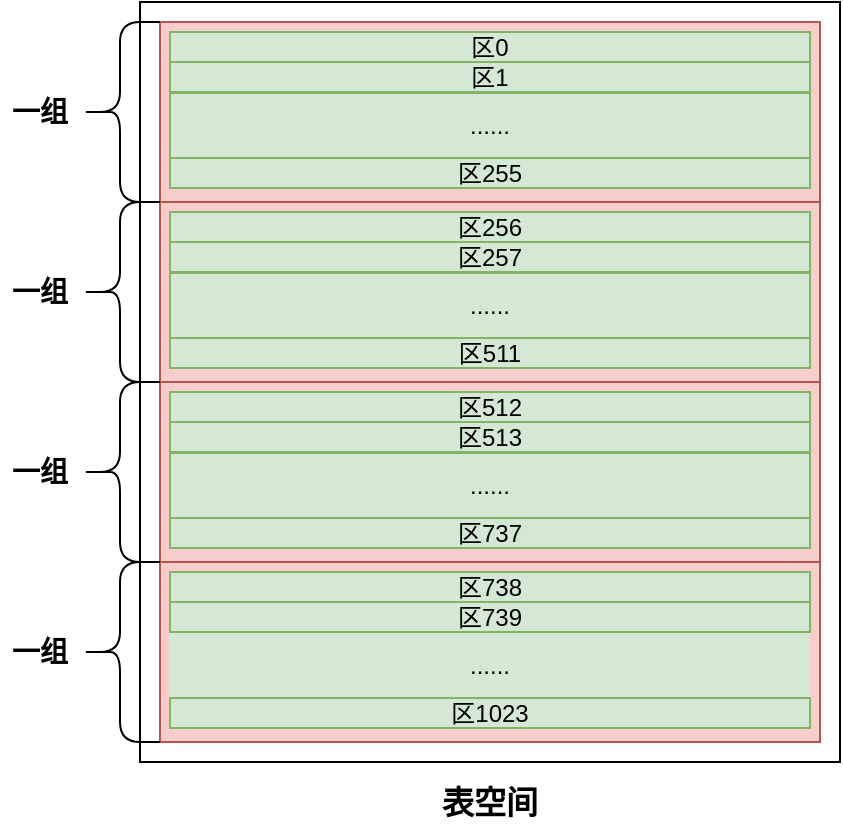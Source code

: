 <mxfile version="15.2.7" type="device"><diagram id="uNfuop07ZowbZBcOL92g" name="第 1 页"><mxGraphModel dx="865" dy="506" grid="1" gridSize="10" guides="1" tooltips="1" connect="1" arrows="1" fold="1" page="1" pageScale="1" pageWidth="827" pageHeight="1169" math="0" shadow="0"><root><mxCell id="0"/><mxCell id="1" parent="0"/><mxCell id="QNooxB5avNIKqvkQZFIJ-1" value="" style="rounded=0;whiteSpace=wrap;html=1;" vertex="1" parent="1"><mxGeometry x="120" y="60" width="350" height="380" as="geometry"/></mxCell><mxCell id="QNooxB5avNIKqvkQZFIJ-2" value="&lt;b&gt;&lt;font style=&quot;font-size: 16px&quot;&gt;表空间&lt;/font&gt;&lt;/b&gt;" style="text;html=1;strokeColor=none;fillColor=none;align=center;verticalAlign=middle;whiteSpace=wrap;rounded=0;" vertex="1" parent="1"><mxGeometry x="260" y="450" width="70" height="20" as="geometry"/></mxCell><mxCell id="QNooxB5avNIKqvkQZFIJ-4" value="" style="rounded=0;whiteSpace=wrap;html=1;fillColor=#f8cecc;strokeColor=#b85450;" vertex="1" parent="1"><mxGeometry x="130" y="70" width="330" height="90" as="geometry"/></mxCell><mxCell id="QNooxB5avNIKqvkQZFIJ-5" value="" style="rounded=0;whiteSpace=wrap;html=1;fillColor=#f8cecc;strokeColor=#b85450;" vertex="1" parent="1"><mxGeometry x="130" y="160" width="330" height="90" as="geometry"/></mxCell><mxCell id="QNooxB5avNIKqvkQZFIJ-6" value="" style="rounded=0;whiteSpace=wrap;html=1;fillColor=#f8cecc;strokeColor=#b85450;" vertex="1" parent="1"><mxGeometry x="130" y="250" width="330" height="90" as="geometry"/></mxCell><mxCell id="QNooxB5avNIKqvkQZFIJ-7" value="" style="rounded=0;whiteSpace=wrap;html=1;fillColor=#f8cecc;strokeColor=#b85450;" vertex="1" parent="1"><mxGeometry x="130" y="340" width="330" height="90" as="geometry"/></mxCell><mxCell id="QNooxB5avNIKqvkQZFIJ-8" value="&lt;b&gt;&lt;font style=&quot;font-size: 14px&quot;&gt;一组&lt;/font&gt;&lt;/b&gt;" style="text;html=1;strokeColor=none;fillColor=none;align=center;verticalAlign=middle;whiteSpace=wrap;rounded=0;" vertex="1" parent="1"><mxGeometry x="50" y="105" width="40" height="20" as="geometry"/></mxCell><mxCell id="QNooxB5avNIKqvkQZFIJ-9" value="" style="shape=curlyBracket;whiteSpace=wrap;html=1;rounded=1;" vertex="1" parent="1"><mxGeometry x="90" y="70" width="40" height="90" as="geometry"/></mxCell><mxCell id="QNooxB5avNIKqvkQZFIJ-10" value="" style="shape=curlyBracket;whiteSpace=wrap;html=1;rounded=1;" vertex="1" parent="1"><mxGeometry x="90" y="160" width="40" height="90" as="geometry"/></mxCell><mxCell id="QNooxB5avNIKqvkQZFIJ-11" value="" style="shape=curlyBracket;whiteSpace=wrap;html=1;rounded=1;" vertex="1" parent="1"><mxGeometry x="90" y="250" width="40" height="90" as="geometry"/></mxCell><mxCell id="QNooxB5avNIKqvkQZFIJ-12" value="" style="shape=curlyBracket;whiteSpace=wrap;html=1;rounded=1;" vertex="1" parent="1"><mxGeometry x="90" y="340" width="40" height="90" as="geometry"/></mxCell><mxCell id="QNooxB5avNIKqvkQZFIJ-13" value="&lt;b&gt;&lt;font style=&quot;font-size: 14px&quot;&gt;一组&lt;/font&gt;&lt;/b&gt;" style="text;html=1;strokeColor=none;fillColor=none;align=center;verticalAlign=middle;whiteSpace=wrap;rounded=0;" vertex="1" parent="1"><mxGeometry x="50" y="195" width="40" height="20" as="geometry"/></mxCell><mxCell id="QNooxB5avNIKqvkQZFIJ-14" value="&lt;b&gt;&lt;font style=&quot;font-size: 14px&quot;&gt;一组&lt;/font&gt;&lt;/b&gt;" style="text;html=1;strokeColor=none;fillColor=none;align=center;verticalAlign=middle;whiteSpace=wrap;rounded=0;" vertex="1" parent="1"><mxGeometry x="50" y="285" width="40" height="20" as="geometry"/></mxCell><mxCell id="QNooxB5avNIKqvkQZFIJ-15" value="&lt;b&gt;&lt;font style=&quot;font-size: 14px&quot;&gt;一组&lt;/font&gt;&lt;/b&gt;" style="text;html=1;strokeColor=none;fillColor=none;align=center;verticalAlign=middle;whiteSpace=wrap;rounded=0;" vertex="1" parent="1"><mxGeometry x="50" y="375" width="40" height="20" as="geometry"/></mxCell><mxCell id="QNooxB5avNIKqvkQZFIJ-16" value="区0" style="rounded=0;whiteSpace=wrap;html=1;fillColor=#d5e8d4;strokeColor=#82b366;" vertex="1" parent="1"><mxGeometry x="135" y="75" width="320" height="15" as="geometry"/></mxCell><mxCell id="QNooxB5avNIKqvkQZFIJ-18" value="区1" style="rounded=0;whiteSpace=wrap;html=1;fillColor=#d5e8d4;strokeColor=#82b366;" vertex="1" parent="1"><mxGeometry x="135" y="90" width="320" height="15" as="geometry"/></mxCell><mxCell id="QNooxB5avNIKqvkQZFIJ-19" value="......" style="rounded=0;whiteSpace=wrap;html=1;fillColor=#d5e8d4;strokeColor=#82b366;" vertex="1" parent="1"><mxGeometry x="135" y="105.5" width="320" height="32.5" as="geometry"/></mxCell><mxCell id="QNooxB5avNIKqvkQZFIJ-33" style="edgeStyle=orthogonalEdgeStyle;rounded=0;orthogonalLoop=1;jettySize=auto;html=1;exitX=0.5;exitY=0;exitDx=0;exitDy=0;entryX=0.5;entryY=1;entryDx=0;entryDy=0;" edge="1" parent="1" source="QNooxB5avNIKqvkQZFIJ-20" target="QNooxB5avNIKqvkQZFIJ-19"><mxGeometry relative="1" as="geometry"/></mxCell><mxCell id="QNooxB5avNIKqvkQZFIJ-20" value="区255" style="rounded=0;whiteSpace=wrap;html=1;fillColor=#d5e8d4;strokeColor=#82b366;" vertex="1" parent="1"><mxGeometry x="135" y="138" width="320" height="15" as="geometry"/></mxCell><mxCell id="QNooxB5avNIKqvkQZFIJ-21" value="区256" style="rounded=0;whiteSpace=wrap;html=1;fillColor=#d5e8d4;strokeColor=#82b366;" vertex="1" parent="1"><mxGeometry x="135" y="165" width="320" height="15" as="geometry"/></mxCell><mxCell id="QNooxB5avNIKqvkQZFIJ-22" value="区257" style="rounded=0;whiteSpace=wrap;html=1;fillColor=#d5e8d4;strokeColor=#82b366;" vertex="1" parent="1"><mxGeometry x="135" y="180" width="320" height="15" as="geometry"/></mxCell><mxCell id="QNooxB5avNIKqvkQZFIJ-23" value="......" style="rounded=0;whiteSpace=wrap;html=1;fillColor=#d5e8d4;strokeColor=#82b366;" vertex="1" parent="1"><mxGeometry x="135" y="195.5" width="320" height="32.5" as="geometry"/></mxCell><mxCell id="QNooxB5avNIKqvkQZFIJ-24" value="区511" style="rounded=0;whiteSpace=wrap;html=1;fillColor=#d5e8d4;strokeColor=#82b366;" vertex="1" parent="1"><mxGeometry x="135" y="228" width="320" height="15" as="geometry"/></mxCell><mxCell id="QNooxB5avNIKqvkQZFIJ-25" value="区512" style="rounded=0;whiteSpace=wrap;html=1;fillColor=#d5e8d4;strokeColor=#82b366;" vertex="1" parent="1"><mxGeometry x="135" y="255" width="320" height="15" as="geometry"/></mxCell><mxCell id="QNooxB5avNIKqvkQZFIJ-26" value="区513" style="rounded=0;whiteSpace=wrap;html=1;fillColor=#d5e8d4;strokeColor=#82b366;" vertex="1" parent="1"><mxGeometry x="135" y="270" width="320" height="15" as="geometry"/></mxCell><mxCell id="QNooxB5avNIKqvkQZFIJ-27" value="......" style="rounded=0;whiteSpace=wrap;html=1;fillColor=#d5e8d4;strokeColor=#82b366;" vertex="1" parent="1"><mxGeometry x="135" y="285.5" width="320" height="32.5" as="geometry"/></mxCell><mxCell id="QNooxB5avNIKqvkQZFIJ-28" value="区737" style="rounded=0;whiteSpace=wrap;html=1;fillColor=#d5e8d4;strokeColor=#82b366;" vertex="1" parent="1"><mxGeometry x="135" y="318" width="320" height="15" as="geometry"/></mxCell><mxCell id="QNooxB5avNIKqvkQZFIJ-29" value="区738" style="rounded=0;whiteSpace=wrap;html=1;fillColor=#d5e8d4;strokeColor=#82b366;" vertex="1" parent="1"><mxGeometry x="135" y="345" width="320" height="15" as="geometry"/></mxCell><mxCell id="QNooxB5avNIKqvkQZFIJ-30" value="区739" style="rounded=0;whiteSpace=wrap;html=1;fillColor=#d5e8d4;strokeColor=#82b366;" vertex="1" parent="1"><mxGeometry x="135" y="360" width="320" height="15" as="geometry"/></mxCell><mxCell id="QNooxB5avNIKqvkQZFIJ-31" value="......" style="rounded=0;whiteSpace=wrap;html=1;fillColor=#d5e8d4;strokeColor=none;" vertex="1" parent="1"><mxGeometry x="135" y="375.5" width="320" height="32.5" as="geometry"/></mxCell><mxCell id="QNooxB5avNIKqvkQZFIJ-32" value="区1023" style="rounded=0;whiteSpace=wrap;html=1;fillColor=#d5e8d4;strokeColor=#82b366;" vertex="1" parent="1"><mxGeometry x="135" y="408" width="320" height="15" as="geometry"/></mxCell></root></mxGraphModel></diagram></mxfile>